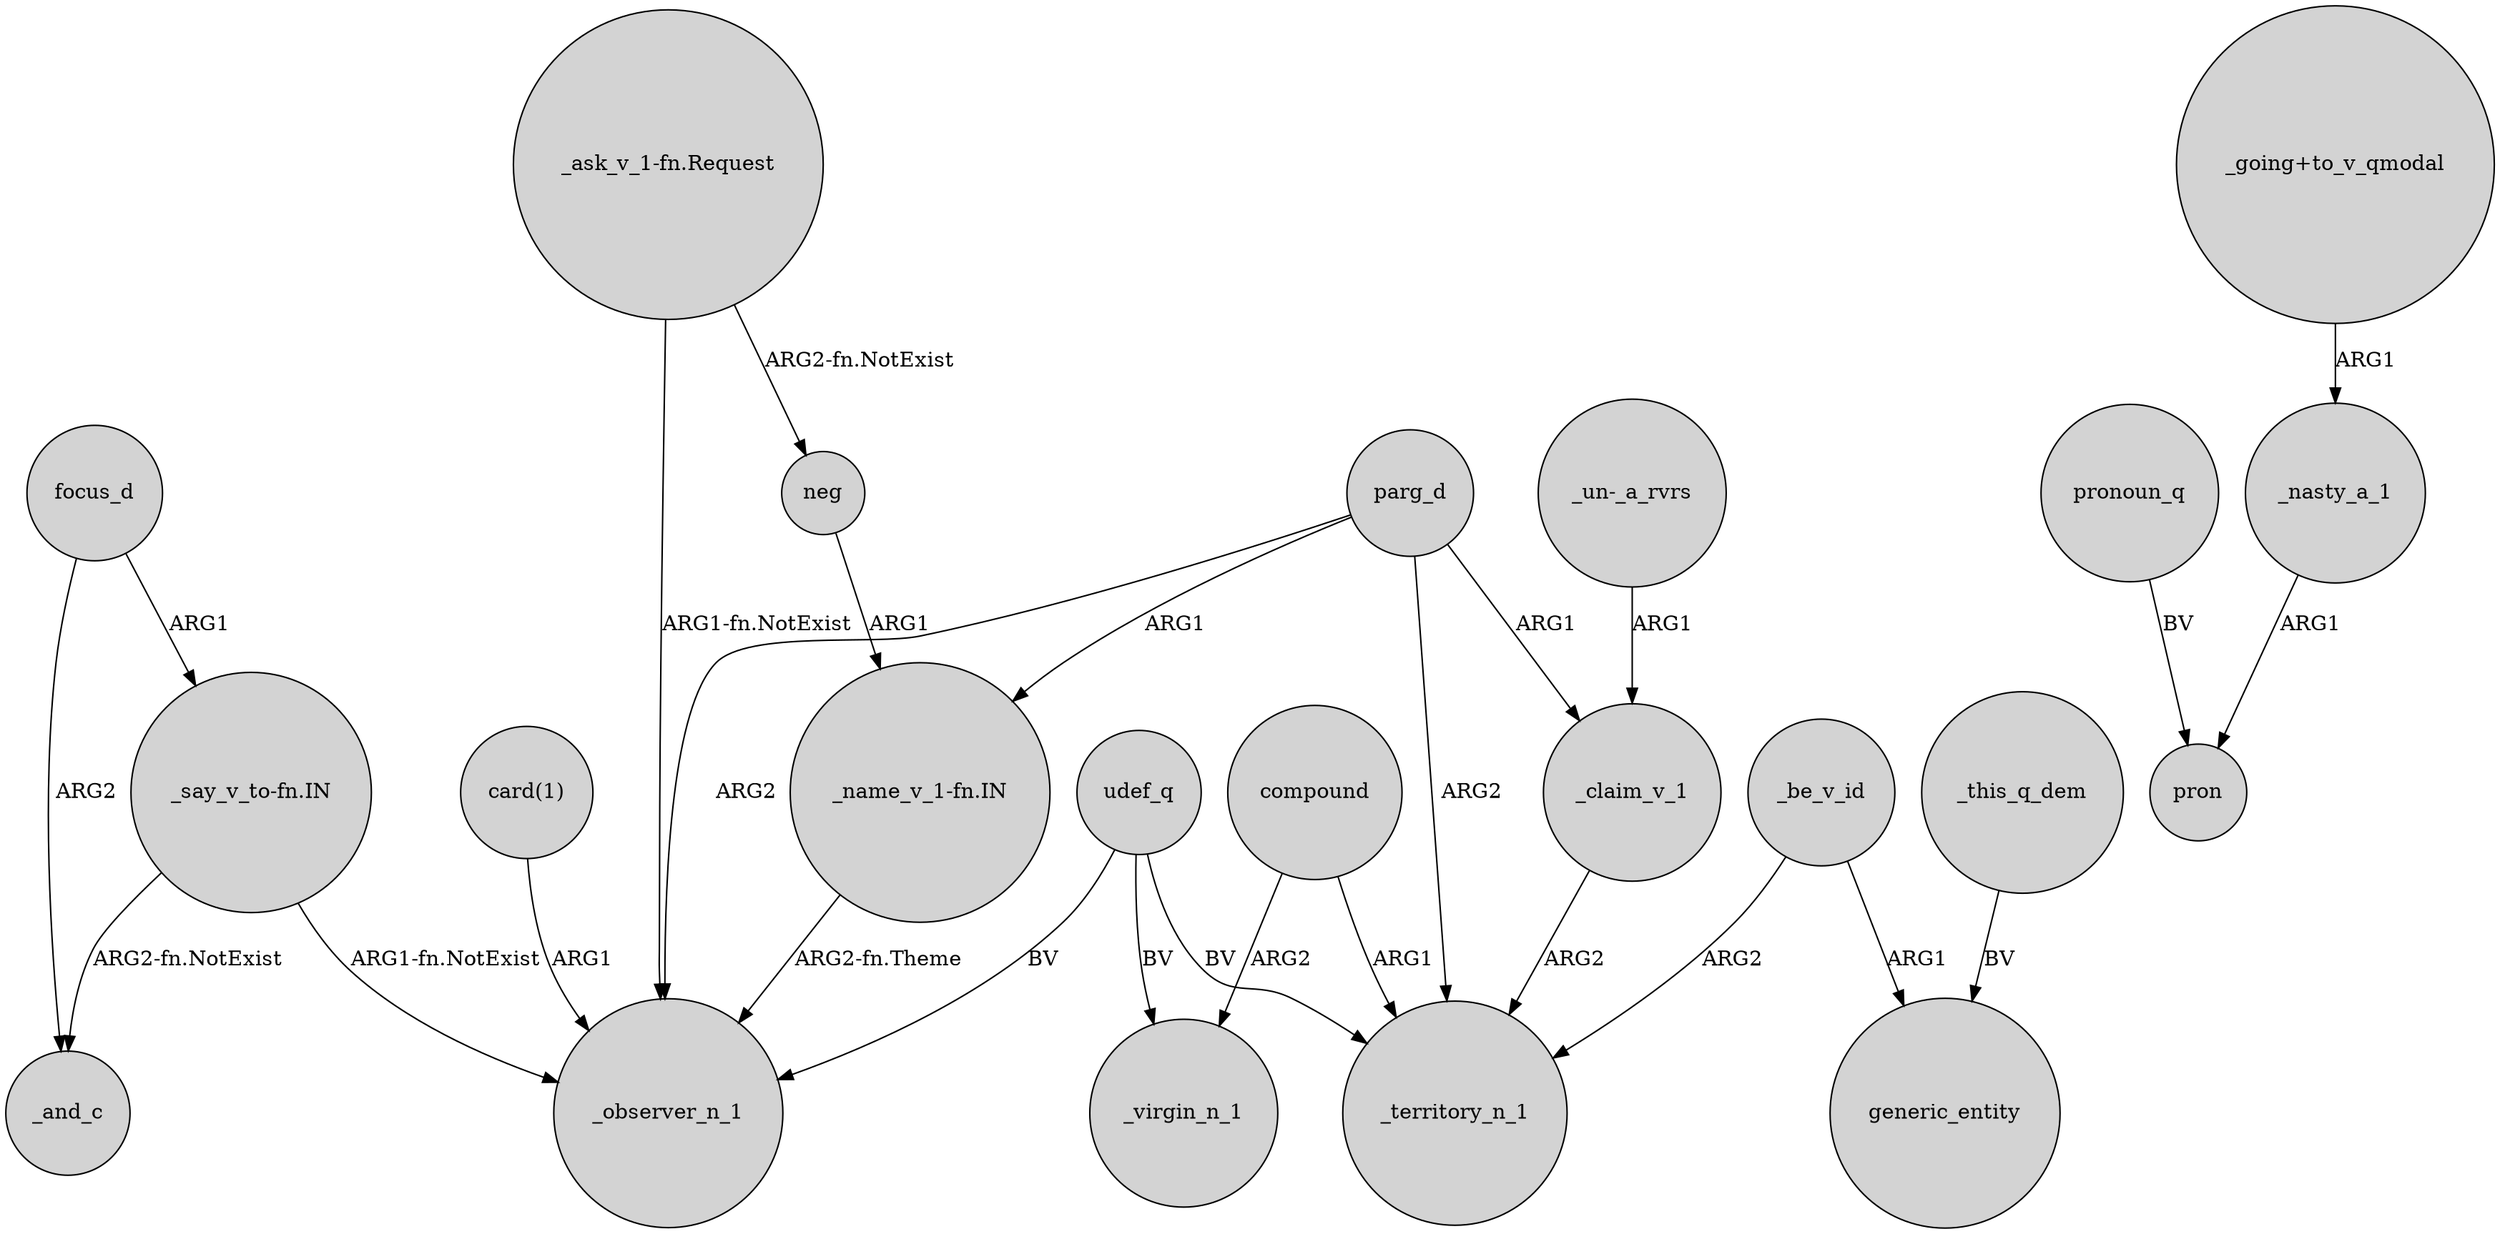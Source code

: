 digraph {
	node [shape=circle style=filled]
	"_un-_a_rvrs" -> _claim_v_1 [label=ARG1]
	parg_d -> _observer_n_1 [label=ARG2]
	"_say_v_to-fn.IN" -> _observer_n_1 [label="ARG1-fn.NotExist"]
	"_ask_v_1-fn.Request" -> _observer_n_1 [label="ARG1-fn.NotExist"]
	"card(1)" -> _observer_n_1 [label=ARG1]
	"_ask_v_1-fn.Request" -> neg [label="ARG2-fn.NotExist"]
	_claim_v_1 -> _territory_n_1 [label=ARG2]
	compound -> _territory_n_1 [label=ARG1]
	_be_v_id -> _territory_n_1 [label=ARG2]
	_nasty_a_1 -> pron [label=ARG1]
	udef_q -> _virgin_n_1 [label=BV]
	udef_q -> _observer_n_1 [label=BV]
	_be_v_id -> generic_entity [label=ARG1]
	udef_q -> _territory_n_1 [label=BV]
	focus_d -> _and_c [label=ARG2]
	"_going+to_v_qmodal" -> _nasty_a_1 [label=ARG1]
	parg_d -> _territory_n_1 [label=ARG2]
	pronoun_q -> pron [label=BV]
	compound -> _virgin_n_1 [label=ARG2]
	_this_q_dem -> generic_entity [label=BV]
	"_say_v_to-fn.IN" -> _and_c [label="ARG2-fn.NotExist"]
	neg -> "_name_v_1-fn.IN" [label=ARG1]
	"_name_v_1-fn.IN" -> _observer_n_1 [label="ARG2-fn.Theme"]
	parg_d -> _claim_v_1 [label=ARG1]
	parg_d -> "_name_v_1-fn.IN" [label=ARG1]
	focus_d -> "_say_v_to-fn.IN" [label=ARG1]
}
